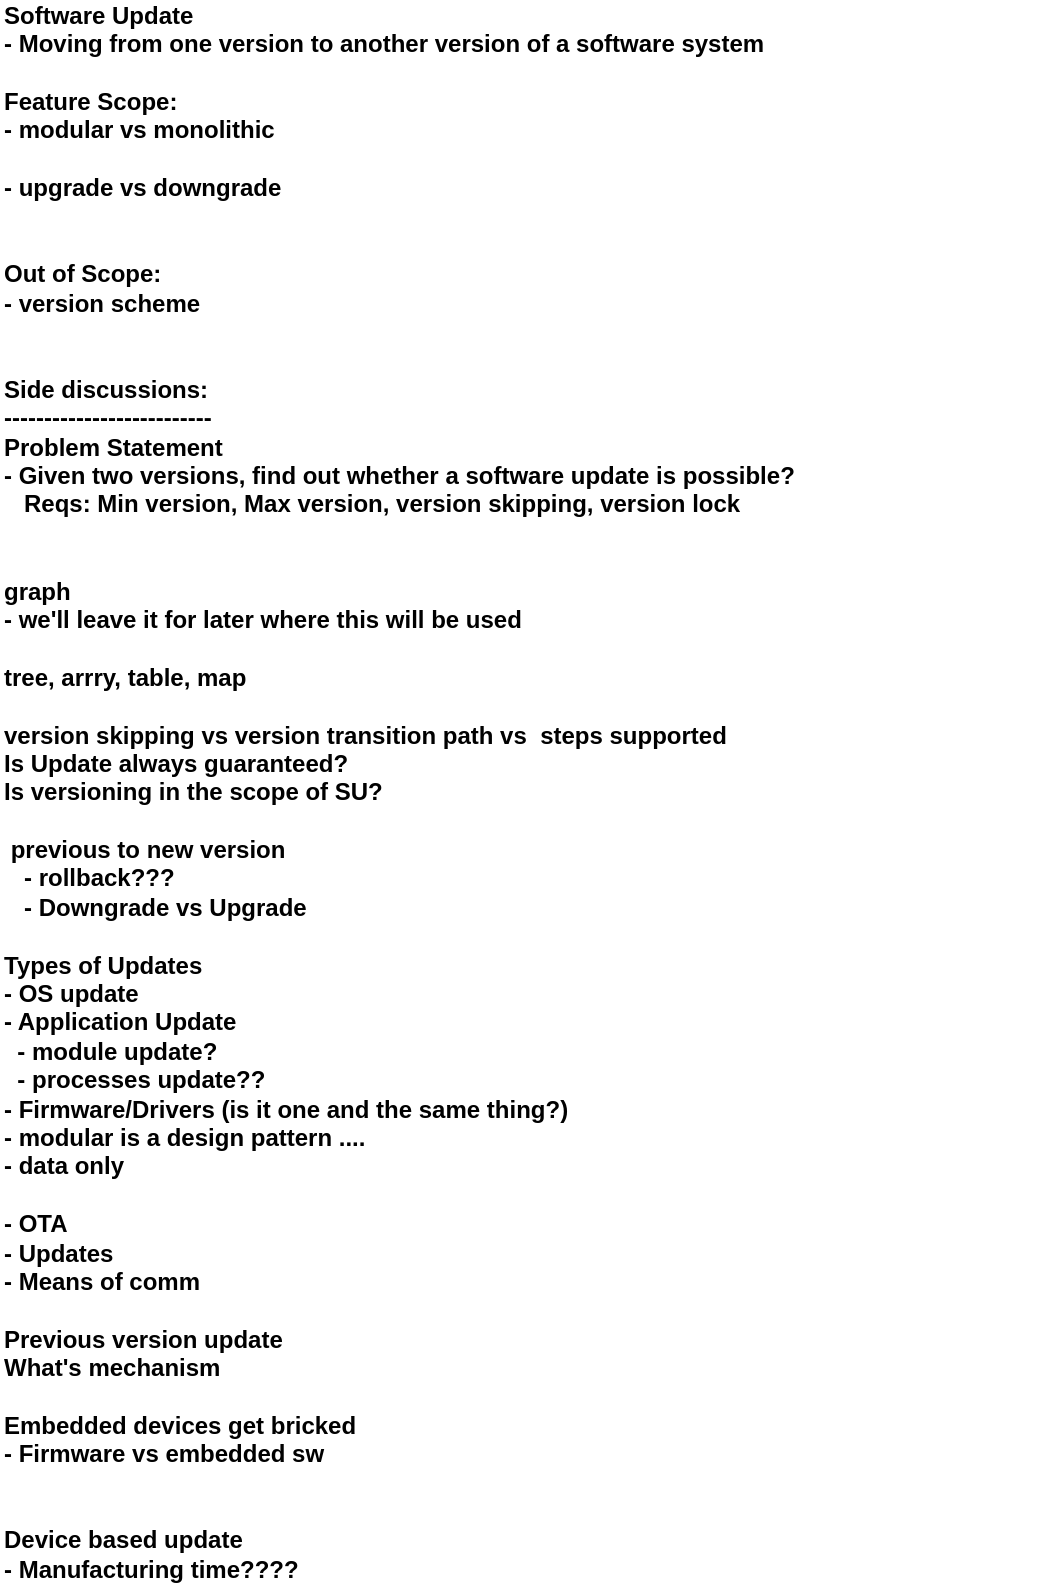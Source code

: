 <mxfile version="13.3.5" type="github">
  <diagram id="_XupxmgRZgFiJVG3xs9u" name="Page-1">
    <mxGraphModel dx="651" dy="1820" grid="1" gridSize="10" guides="1" tooltips="1" connect="1" arrows="1" fold="1" page="1" pageScale="1" pageWidth="850" pageHeight="1100" math="0" shadow="0">
      <root>
        <mxCell id="0" />
        <mxCell id="1" parent="0" />
        <mxCell id="-RJ861NaXAg-h8kTUt0W-1" value="&lt;b&gt;Software Update&lt;br&gt;- Moving from one version to another version of a software system&lt;br&gt;&lt;br&gt;Feature Scope:&lt;br&gt;- modular vs monolithic&lt;br&gt;&amp;nbsp; &amp;nbsp;&lt;br&gt;- upgrade vs downgrade&lt;br&gt;&lt;br&gt;&lt;br&gt;Out of Scope:&lt;br&gt;- version scheme&lt;br&gt;&lt;br&gt;&lt;br&gt;Side discussions:&lt;br&gt;--------------------------&lt;br&gt;Problem Statement&lt;br&gt;- Given two versions, find out whether a software update is possible?&lt;br&gt;&amp;nbsp; &amp;nbsp;Reqs: Min version, Max version, version skipping, version lock&lt;br&gt;&lt;br&gt;&lt;br&gt;graph&lt;br&gt;- we&#39;ll leave it for later where this will be used&lt;br&gt;&lt;br&gt;tree, arrry, table, map&lt;br&gt;&lt;br&gt;version skipping vs version transition path vs&amp;nbsp; steps supported&amp;nbsp;&lt;br&gt;Is Update always guaranteed?&lt;br&gt;Is versioning in the scope of SU?&lt;br&gt;&lt;br&gt;&amp;nbsp;previous to new version&lt;br&gt;&amp;nbsp; &amp;nbsp;- rollback???&lt;br&gt;&amp;nbsp; &amp;nbsp;- Downgrade vs Upgrade&lt;br&gt;&lt;br&gt;Types of Updates&lt;br&gt;- OS update&lt;br&gt;- Application Update&lt;br&gt;&amp;nbsp; - module update?&lt;br&gt;&amp;nbsp; - processes update??&lt;br&gt;- Firmware/Drivers (is it one and the same thing?)&lt;br&gt;- modular is a design pattern ....&lt;br&gt;- data only&lt;br&gt;&lt;br&gt;- OTA&lt;br&gt;- Updates&lt;br&gt;- Means of comm&lt;br&gt;&lt;br&gt;Previous version update&lt;br&gt;What&#39;s mechanism&lt;br&gt;&lt;br&gt;Embedded devices get bricked&lt;br&gt;- Firmware vs embedded sw&lt;br&gt;&lt;br&gt;&lt;br&gt;Device based update&lt;br&gt;- Manufacturing time????&lt;br&gt;&lt;/b&gt;" style="text;html=1;strokeColor=none;fillColor=none;align=left;verticalAlign=middle;whiteSpace=wrap;rounded=0;" vertex="1" parent="1">
          <mxGeometry x="10" y="20" width="520" height="710" as="geometry" />
        </mxCell>
      </root>
    </mxGraphModel>
  </diagram>
</mxfile>
